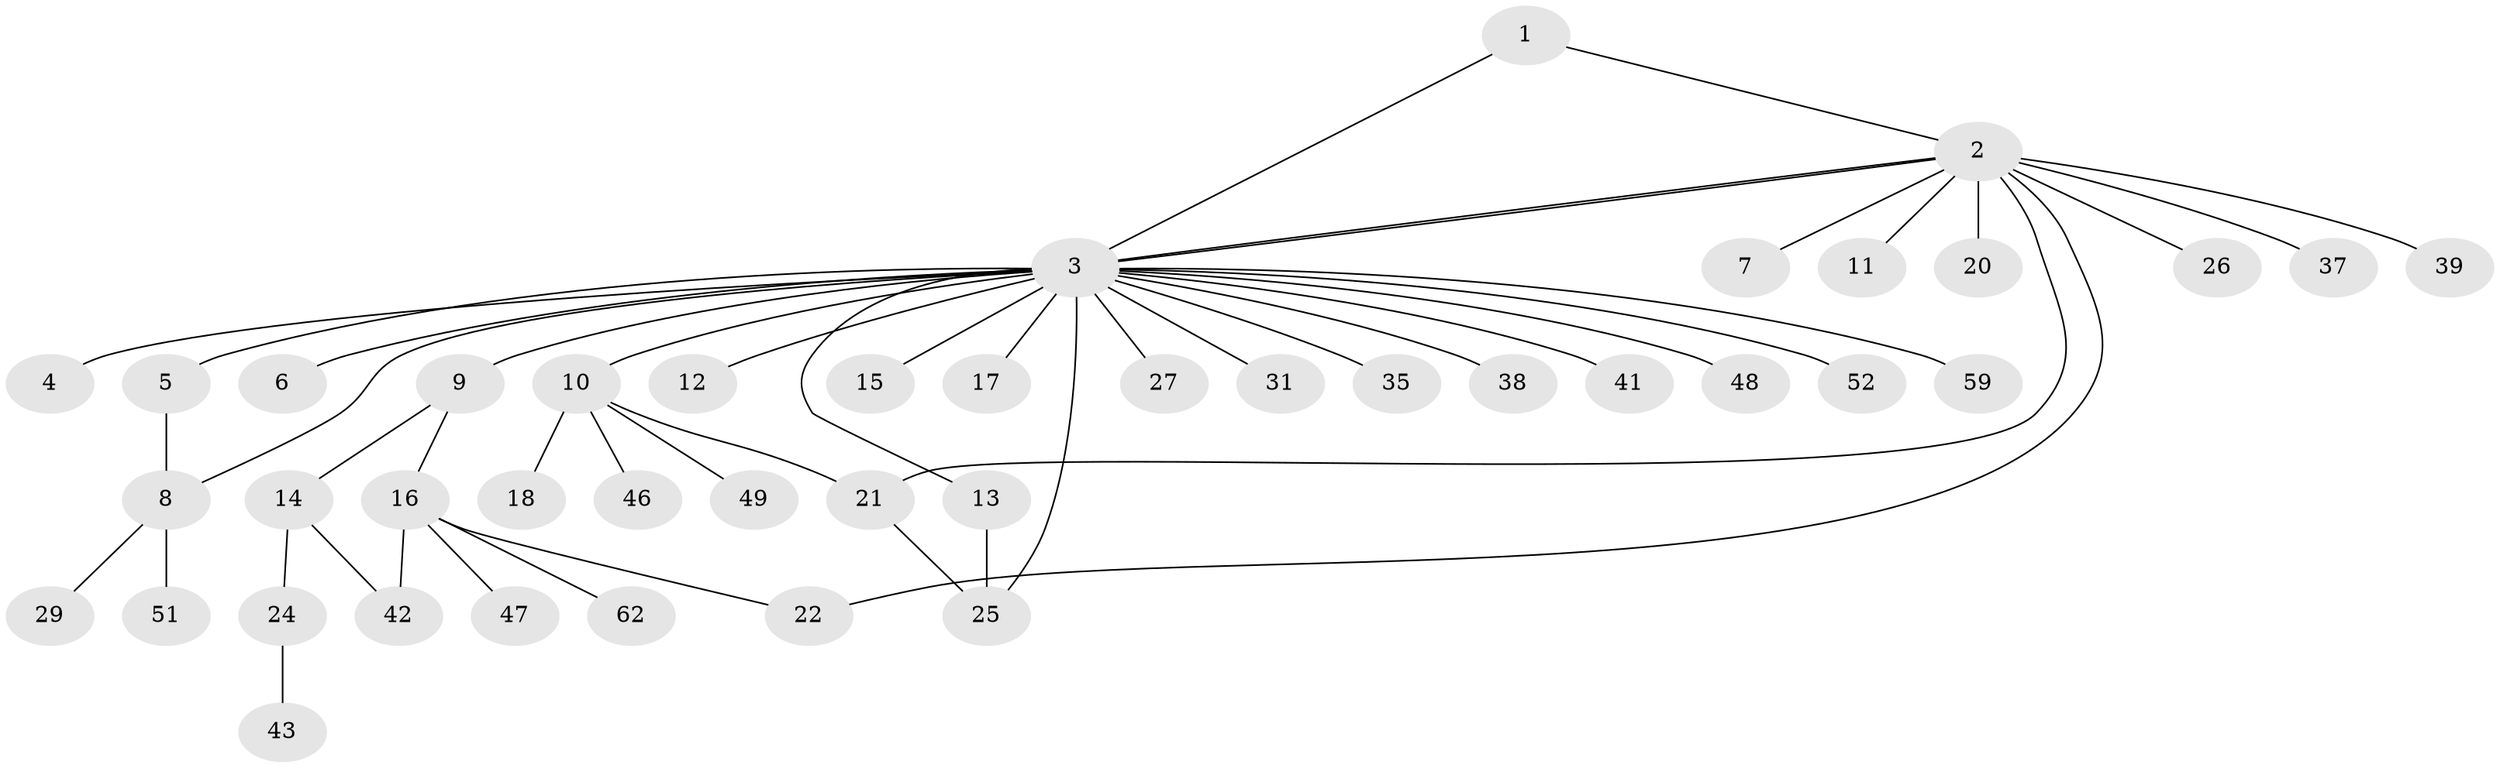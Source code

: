 // original degree distribution, {3: 0.0967741935483871, 11: 0.016129032258064516, 24: 0.016129032258064516, 2: 0.25806451612903225, 1: 0.532258064516129, 4: 0.04838709677419355, 6: 0.03225806451612903}
// Generated by graph-tools (version 1.1) at 2025/11/02/27/25 16:11:13]
// undirected, 42 vertices, 49 edges
graph export_dot {
graph [start="1"]
  node [color=gray90,style=filled];
  1 [super="+36"];
  2 [super="+19"];
  3 [super="+40"];
  4 [super="+56"];
  5;
  6;
  7;
  8 [super="+23"];
  9 [super="+34"];
  10 [super="+32"];
  11;
  12 [super="+45"];
  13 [super="+61"];
  14 [super="+50"];
  15;
  16 [super="+55"];
  17 [super="+33"];
  18;
  20 [super="+30"];
  21;
  22 [super="+58"];
  24 [super="+44"];
  25 [super="+28"];
  26;
  27;
  29;
  31;
  35;
  37 [super="+53"];
  38;
  39;
  41 [super="+54"];
  42 [super="+57"];
  43;
  46;
  47;
  48;
  49;
  51;
  52 [super="+60"];
  59;
  62;
  1 -- 2;
  1 -- 3;
  2 -- 3;
  2 -- 3;
  2 -- 7;
  2 -- 11;
  2 -- 21;
  2 -- 26;
  2 -- 37;
  2 -- 39;
  2 -- 20;
  2 -- 22;
  3 -- 4;
  3 -- 5;
  3 -- 6;
  3 -- 8;
  3 -- 9 [weight=2];
  3 -- 10;
  3 -- 12;
  3 -- 13;
  3 -- 15;
  3 -- 17;
  3 -- 25;
  3 -- 27;
  3 -- 31;
  3 -- 35;
  3 -- 38;
  3 -- 41;
  3 -- 48;
  3 -- 52;
  3 -- 59;
  5 -- 8;
  8 -- 51;
  8 -- 29;
  9 -- 14;
  9 -- 16;
  10 -- 18;
  10 -- 21;
  10 -- 46;
  10 -- 49;
  13 -- 25;
  14 -- 24;
  14 -- 42;
  16 -- 22;
  16 -- 42;
  16 -- 47;
  16 -- 62;
  21 -- 25;
  24 -- 43;
}

